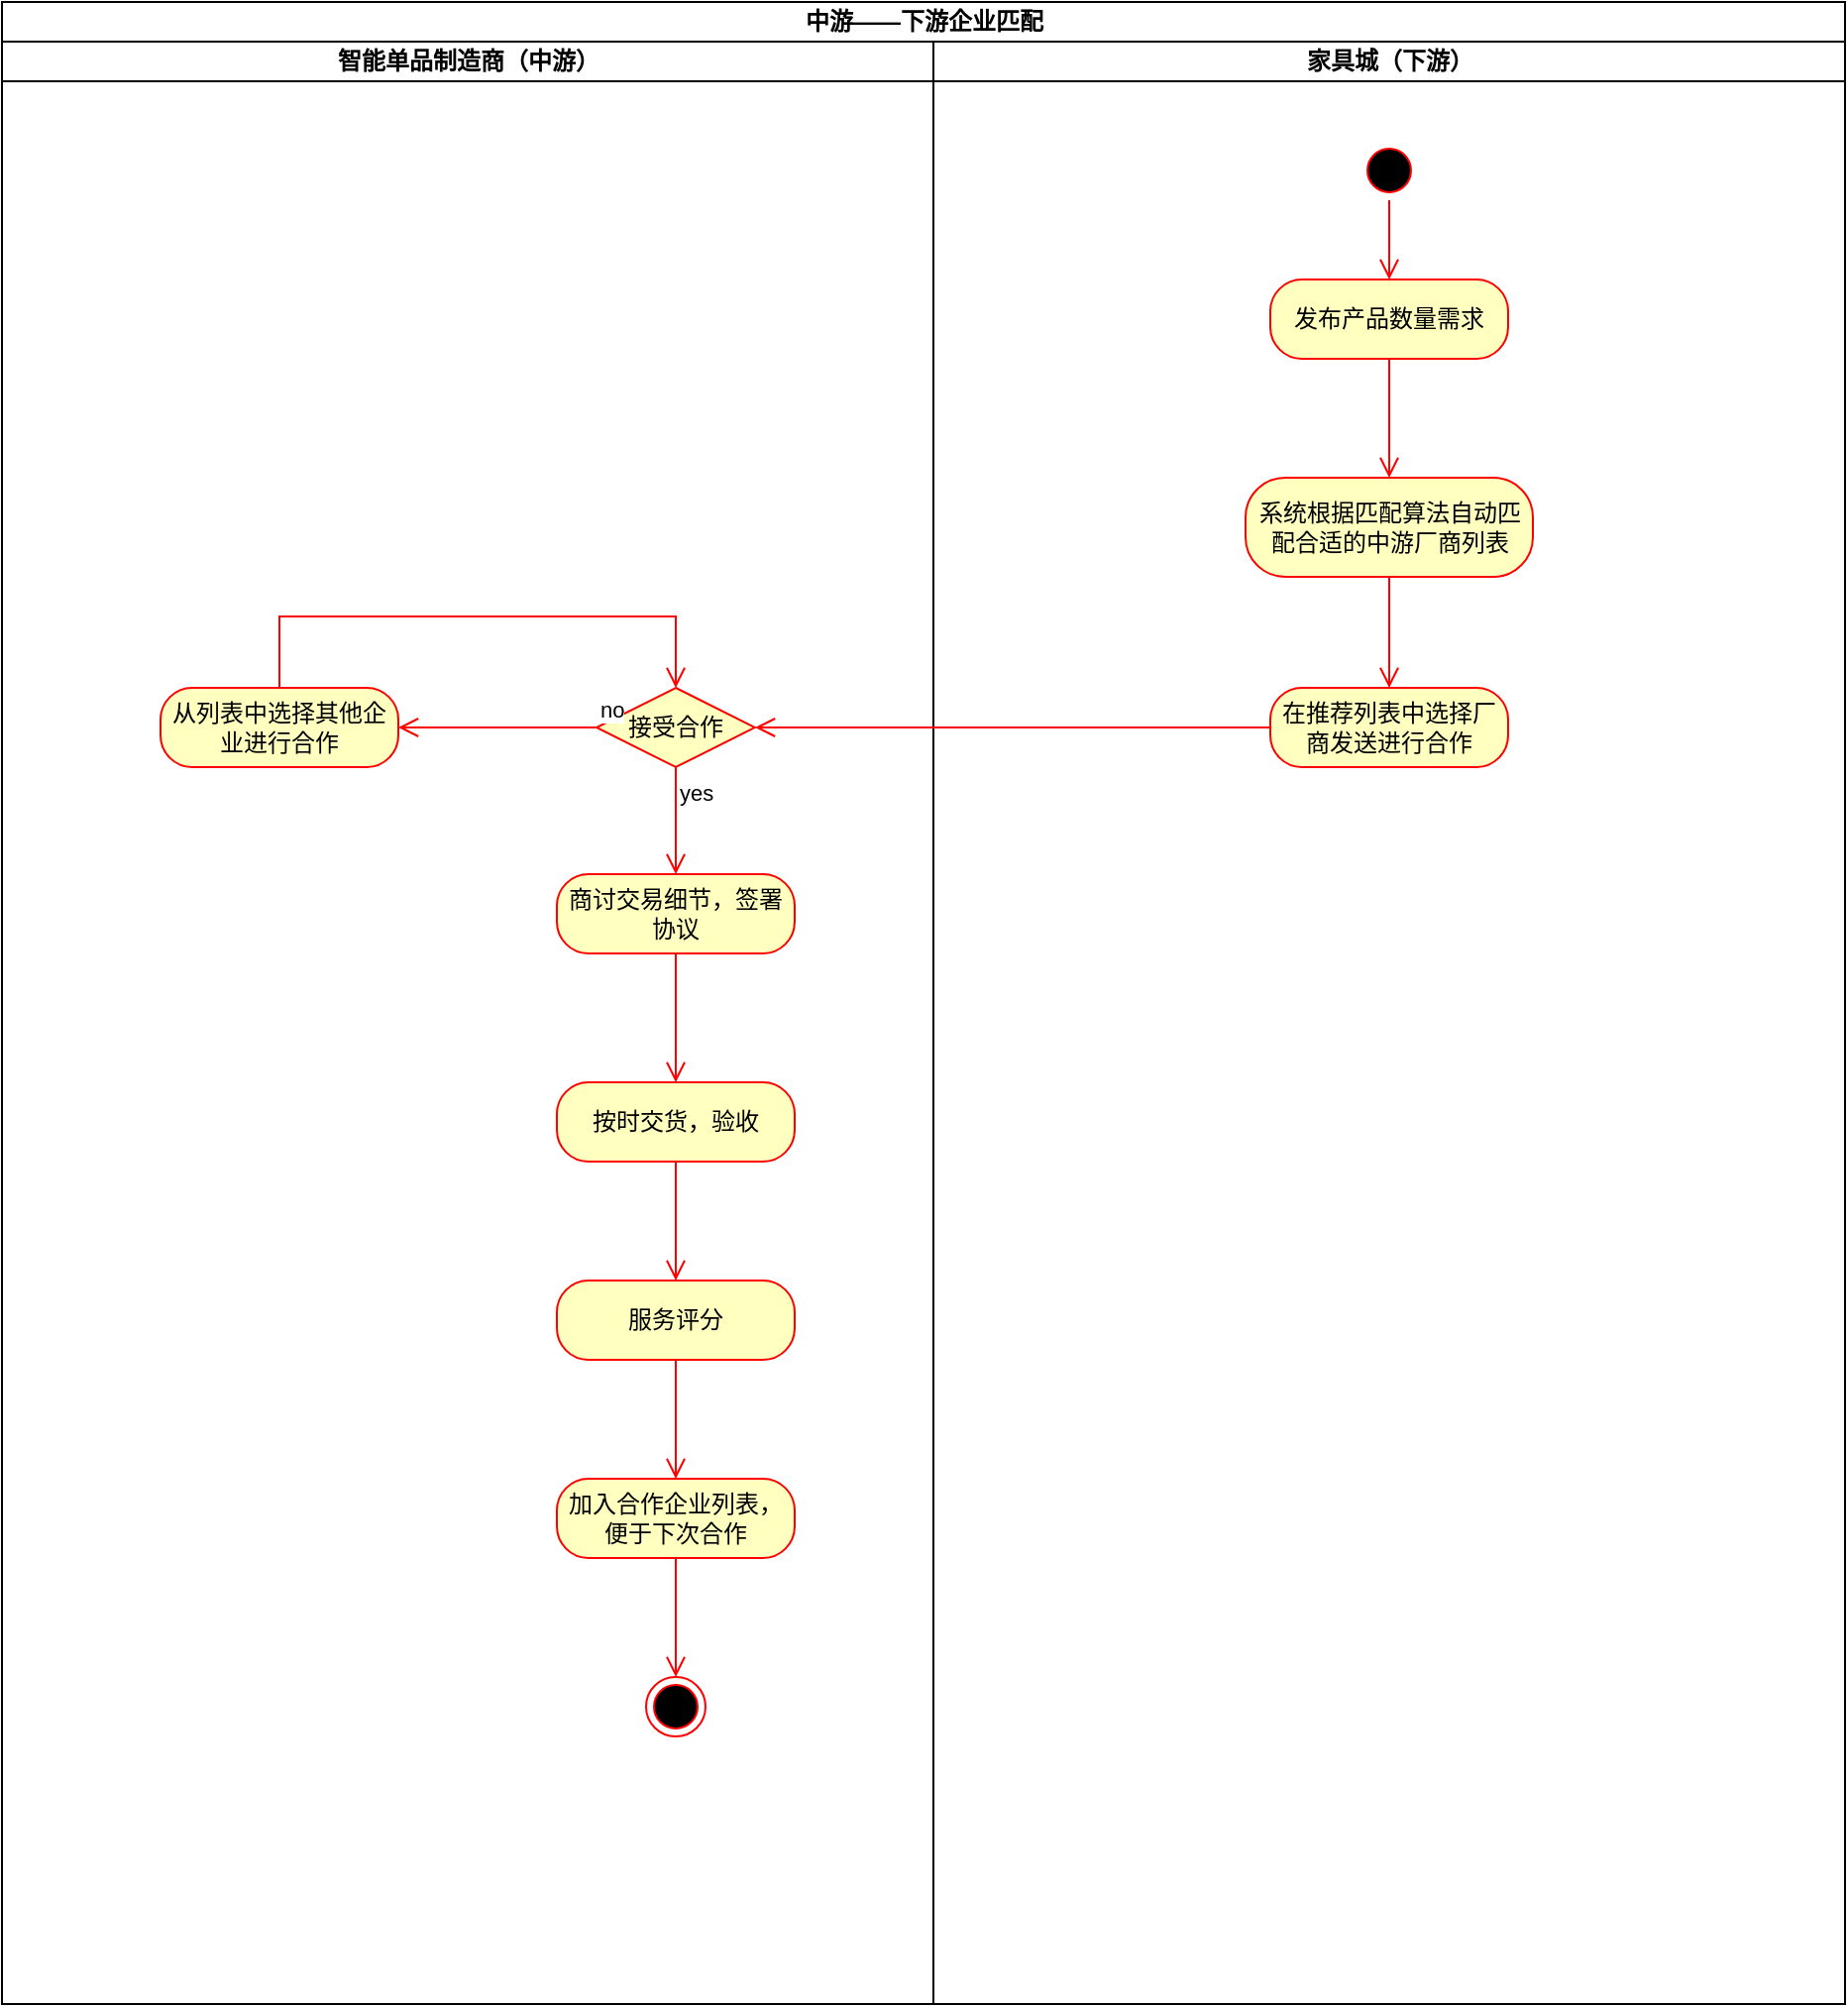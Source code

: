 <mxfile version="26.0.1">
  <diagram name="Page-1" id="e7e014a7-5840-1c2e-5031-d8a46d1fe8dd">
    <mxGraphModel dx="1222" dy="646" grid="1" gridSize="10" guides="1" tooltips="1" connect="1" arrows="1" fold="1" page="1" pageScale="1" pageWidth="1169" pageHeight="826" background="none" math="0" shadow="0">
      <root>
        <mxCell id="0" />
        <mxCell id="1" parent="0" />
        <mxCell id="f7cl8_hFi0AJuyGyGnWQ-41" value="中游——下游企业匹配" style="swimlane;childLayout=stackLayout;resizeParent=1;resizeParentMax=0;startSize=20;html=1;" parent="1" vertex="1">
          <mxGeometry x="610.0" y="440" width="930" height="1010" as="geometry" />
        </mxCell>
        <mxCell id="f7cl8_hFi0AJuyGyGnWQ-42" value="智能单品制造商（中游）" style="swimlane;startSize=20;html=1;" parent="f7cl8_hFi0AJuyGyGnWQ-41" vertex="1">
          <mxGeometry y="20" width="470" height="990" as="geometry" />
        </mxCell>
        <mxCell id="nPPiA8tRyGOLdtVtZ6DD-9" value="接受合作" style="rhombus;whiteSpace=wrap;html=1;fontColor=#000000;fillColor=#ffffc0;strokeColor=#ff0000;" vertex="1" parent="f7cl8_hFi0AJuyGyGnWQ-42">
          <mxGeometry x="300.0" y="326" width="80" height="40" as="geometry" />
        </mxCell>
        <mxCell id="nPPiA8tRyGOLdtVtZ6DD-10" value="no" style="edgeStyle=orthogonalEdgeStyle;html=1;align=left;verticalAlign=bottom;endArrow=open;endSize=8;strokeColor=#ff0000;rounded=0;entryX=1;entryY=0.5;entryDx=0;entryDy=0;" edge="1" source="nPPiA8tRyGOLdtVtZ6DD-9" parent="f7cl8_hFi0AJuyGyGnWQ-42" target="nPPiA8tRyGOLdtVtZ6DD-12">
          <mxGeometry x="-1" relative="1" as="geometry">
            <mxPoint x="210.0" y="346" as="targetPoint" />
          </mxGeometry>
        </mxCell>
        <mxCell id="nPPiA8tRyGOLdtVtZ6DD-11" value="yes" style="edgeStyle=orthogonalEdgeStyle;html=1;align=left;verticalAlign=top;endArrow=open;endSize=8;strokeColor=#ff0000;rounded=0;entryX=0.5;entryY=0;entryDx=0;entryDy=0;" edge="1" source="nPPiA8tRyGOLdtVtZ6DD-9" parent="f7cl8_hFi0AJuyGyGnWQ-42" target="nPPiA8tRyGOLdtVtZ6DD-14">
          <mxGeometry x="-1" relative="1" as="geometry">
            <mxPoint x="340.0" y="410" as="targetPoint" />
          </mxGeometry>
        </mxCell>
        <mxCell id="nPPiA8tRyGOLdtVtZ6DD-12" value="从列表中选择其他企业进行合作" style="rounded=1;whiteSpace=wrap;html=1;arcSize=40;fontColor=#000000;fillColor=#ffffc0;strokeColor=#ff0000;" vertex="1" parent="f7cl8_hFi0AJuyGyGnWQ-42">
          <mxGeometry x="80.0" y="326" width="120" height="40" as="geometry" />
        </mxCell>
        <mxCell id="nPPiA8tRyGOLdtVtZ6DD-13" value="" style="edgeStyle=orthogonalEdgeStyle;html=1;verticalAlign=bottom;endArrow=open;endSize=8;strokeColor=#ff0000;rounded=0;entryX=0.5;entryY=0;entryDx=0;entryDy=0;" edge="1" source="nPPiA8tRyGOLdtVtZ6DD-12" parent="f7cl8_hFi0AJuyGyGnWQ-42" target="nPPiA8tRyGOLdtVtZ6DD-9">
          <mxGeometry relative="1" as="geometry">
            <mxPoint x="260.0" y="220" as="targetPoint" />
            <Array as="points">
              <mxPoint x="140" y="290" />
              <mxPoint x="340" y="290" />
            </Array>
          </mxGeometry>
        </mxCell>
        <mxCell id="nPPiA8tRyGOLdtVtZ6DD-14" value="商讨交易细节，签署协议" style="rounded=1;whiteSpace=wrap;html=1;arcSize=40;fontColor=#000000;fillColor=#ffffc0;strokeColor=#ff0000;" vertex="1" parent="f7cl8_hFi0AJuyGyGnWQ-42">
          <mxGeometry x="280" y="420" width="120" height="40" as="geometry" />
        </mxCell>
        <mxCell id="nPPiA8tRyGOLdtVtZ6DD-15" value="" style="edgeStyle=orthogonalEdgeStyle;html=1;verticalAlign=bottom;endArrow=open;endSize=8;strokeColor=#ff0000;rounded=0;entryX=0.5;entryY=0;entryDx=0;entryDy=0;" edge="1" source="nPPiA8tRyGOLdtVtZ6DD-14" parent="f7cl8_hFi0AJuyGyGnWQ-42" target="nPPiA8tRyGOLdtVtZ6DD-16">
          <mxGeometry relative="1" as="geometry">
            <mxPoint x="340.0" y="510" as="targetPoint" />
          </mxGeometry>
        </mxCell>
        <mxCell id="nPPiA8tRyGOLdtVtZ6DD-16" value="按时交货，验收" style="rounded=1;whiteSpace=wrap;html=1;arcSize=40;fontColor=#000000;fillColor=#ffffc0;strokeColor=#ff0000;" vertex="1" parent="f7cl8_hFi0AJuyGyGnWQ-42">
          <mxGeometry x="280.0" y="525" width="120" height="40" as="geometry" />
        </mxCell>
        <mxCell id="nPPiA8tRyGOLdtVtZ6DD-17" value="" style="edgeStyle=orthogonalEdgeStyle;html=1;verticalAlign=bottom;endArrow=open;endSize=8;strokeColor=#ff0000;rounded=0;" edge="1" parent="f7cl8_hFi0AJuyGyGnWQ-42" source="nPPiA8tRyGOLdtVtZ6DD-16">
          <mxGeometry relative="1" as="geometry">
            <mxPoint x="340.0" y="625" as="targetPoint" />
          </mxGeometry>
        </mxCell>
        <mxCell id="nPPiA8tRyGOLdtVtZ6DD-18" value="服务评分" style="rounded=1;whiteSpace=wrap;html=1;arcSize=40;fontColor=#000000;fillColor=#ffffc0;strokeColor=#ff0000;" vertex="1" parent="f7cl8_hFi0AJuyGyGnWQ-42">
          <mxGeometry x="280.0" y="625" width="120" height="40" as="geometry" />
        </mxCell>
        <mxCell id="nPPiA8tRyGOLdtVtZ6DD-19" value="" style="edgeStyle=orthogonalEdgeStyle;html=1;verticalAlign=bottom;endArrow=open;endSize=8;strokeColor=#ff0000;rounded=0;" edge="1" parent="f7cl8_hFi0AJuyGyGnWQ-42" source="nPPiA8tRyGOLdtVtZ6DD-18">
          <mxGeometry relative="1" as="geometry">
            <mxPoint x="340.0" y="725" as="targetPoint" />
          </mxGeometry>
        </mxCell>
        <mxCell id="nPPiA8tRyGOLdtVtZ6DD-20" value="加入合作企业列表，便于下次合作" style="rounded=1;whiteSpace=wrap;html=1;arcSize=40;fontColor=#000000;fillColor=#ffffc0;strokeColor=#ff0000;" vertex="1" parent="f7cl8_hFi0AJuyGyGnWQ-42">
          <mxGeometry x="280.0" y="725" width="120" height="40" as="geometry" />
        </mxCell>
        <mxCell id="nPPiA8tRyGOLdtVtZ6DD-21" value="" style="edgeStyle=orthogonalEdgeStyle;html=1;verticalAlign=bottom;endArrow=open;endSize=8;strokeColor=#ff0000;rounded=0;" edge="1" parent="f7cl8_hFi0AJuyGyGnWQ-42" source="nPPiA8tRyGOLdtVtZ6DD-20">
          <mxGeometry relative="1" as="geometry">
            <mxPoint x="340.0" y="825" as="targetPoint" />
          </mxGeometry>
        </mxCell>
        <mxCell id="nPPiA8tRyGOLdtVtZ6DD-22" value="" style="ellipse;html=1;shape=endState;fillColor=#000000;strokeColor=#ff0000;" vertex="1" parent="f7cl8_hFi0AJuyGyGnWQ-42">
          <mxGeometry x="325.0" y="825" width="30" height="30" as="geometry" />
        </mxCell>
        <mxCell id="f7cl8_hFi0AJuyGyGnWQ-79" value="家具城（下游）" style="swimlane;startSize=20;html=1;" parent="f7cl8_hFi0AJuyGyGnWQ-41" vertex="1">
          <mxGeometry x="470" y="20" width="460" height="990" as="geometry" />
        </mxCell>
        <mxCell id="nPPiA8tRyGOLdtVtZ6DD-1" value="" style="ellipse;html=1;shape=startState;fillColor=#000000;strokeColor=#ff0000;" vertex="1" parent="f7cl8_hFi0AJuyGyGnWQ-79">
          <mxGeometry x="215.0" y="50" width="30" height="30" as="geometry" />
        </mxCell>
        <mxCell id="nPPiA8tRyGOLdtVtZ6DD-2" value="" style="edgeStyle=orthogonalEdgeStyle;html=1;verticalAlign=bottom;endArrow=open;endSize=8;strokeColor=#ff0000;rounded=0;entryX=0.5;entryY=0;entryDx=0;entryDy=0;" edge="1" source="nPPiA8tRyGOLdtVtZ6DD-1" parent="f7cl8_hFi0AJuyGyGnWQ-79" target="nPPiA8tRyGOLdtVtZ6DD-3">
          <mxGeometry relative="1" as="geometry">
            <mxPoint x="230.0" y="110" as="targetPoint" />
          </mxGeometry>
        </mxCell>
        <mxCell id="nPPiA8tRyGOLdtVtZ6DD-3" value="发布产品数量需求" style="rounded=1;whiteSpace=wrap;html=1;arcSize=40;fontColor=#000000;fillColor=#ffffc0;strokeColor=#ff0000;" vertex="1" parent="f7cl8_hFi0AJuyGyGnWQ-79">
          <mxGeometry x="170.0" y="120" width="120" height="40" as="geometry" />
        </mxCell>
        <mxCell id="nPPiA8tRyGOLdtVtZ6DD-4" value="" style="edgeStyle=orthogonalEdgeStyle;html=1;verticalAlign=bottom;endArrow=open;endSize=8;strokeColor=#ff0000;rounded=0;entryX=0.5;entryY=0;entryDx=0;entryDy=0;" edge="1" source="nPPiA8tRyGOLdtVtZ6DD-3" parent="f7cl8_hFi0AJuyGyGnWQ-79" target="nPPiA8tRyGOLdtVtZ6DD-5">
          <mxGeometry relative="1" as="geometry">
            <mxPoint x="230.0" y="210" as="targetPoint" />
          </mxGeometry>
        </mxCell>
        <mxCell id="nPPiA8tRyGOLdtVtZ6DD-5" value="系统根据匹配算法自动匹配合适的中游厂商列表" style="rounded=1;whiteSpace=wrap;html=1;arcSize=40;fontColor=#000000;fillColor=#ffffc0;strokeColor=#ff0000;" vertex="1" parent="f7cl8_hFi0AJuyGyGnWQ-79">
          <mxGeometry x="157.5" y="220" width="145" height="50" as="geometry" />
        </mxCell>
        <mxCell id="nPPiA8tRyGOLdtVtZ6DD-6" value="" style="edgeStyle=orthogonalEdgeStyle;html=1;verticalAlign=bottom;endArrow=open;endSize=8;strokeColor=#ff0000;rounded=0;entryX=0.5;entryY=0;entryDx=0;entryDy=0;" edge="1" source="nPPiA8tRyGOLdtVtZ6DD-5" parent="f7cl8_hFi0AJuyGyGnWQ-79" target="nPPiA8tRyGOLdtVtZ6DD-7">
          <mxGeometry relative="1" as="geometry">
            <mxPoint x="230.0" y="320" as="targetPoint" />
          </mxGeometry>
        </mxCell>
        <mxCell id="nPPiA8tRyGOLdtVtZ6DD-7" value="在推荐列表中选择厂商发送进行合作" style="rounded=1;whiteSpace=wrap;html=1;arcSize=40;fontColor=#000000;fillColor=#ffffc0;strokeColor=#ff0000;" vertex="1" parent="f7cl8_hFi0AJuyGyGnWQ-79">
          <mxGeometry x="170.0" y="326" width="120" height="40" as="geometry" />
        </mxCell>
        <mxCell id="nPPiA8tRyGOLdtVtZ6DD-8" value="" style="edgeStyle=orthogonalEdgeStyle;html=1;verticalAlign=bottom;endArrow=open;endSize=8;strokeColor=#ff0000;rounded=0;entryX=1;entryY=0.5;entryDx=0;entryDy=0;" edge="1" source="nPPiA8tRyGOLdtVtZ6DD-7" parent="f7cl8_hFi0AJuyGyGnWQ-41" target="nPPiA8tRyGOLdtVtZ6DD-9">
          <mxGeometry relative="1" as="geometry">
            <mxPoint x="280.0" y="366" as="targetPoint" />
          </mxGeometry>
        </mxCell>
      </root>
    </mxGraphModel>
  </diagram>
</mxfile>
